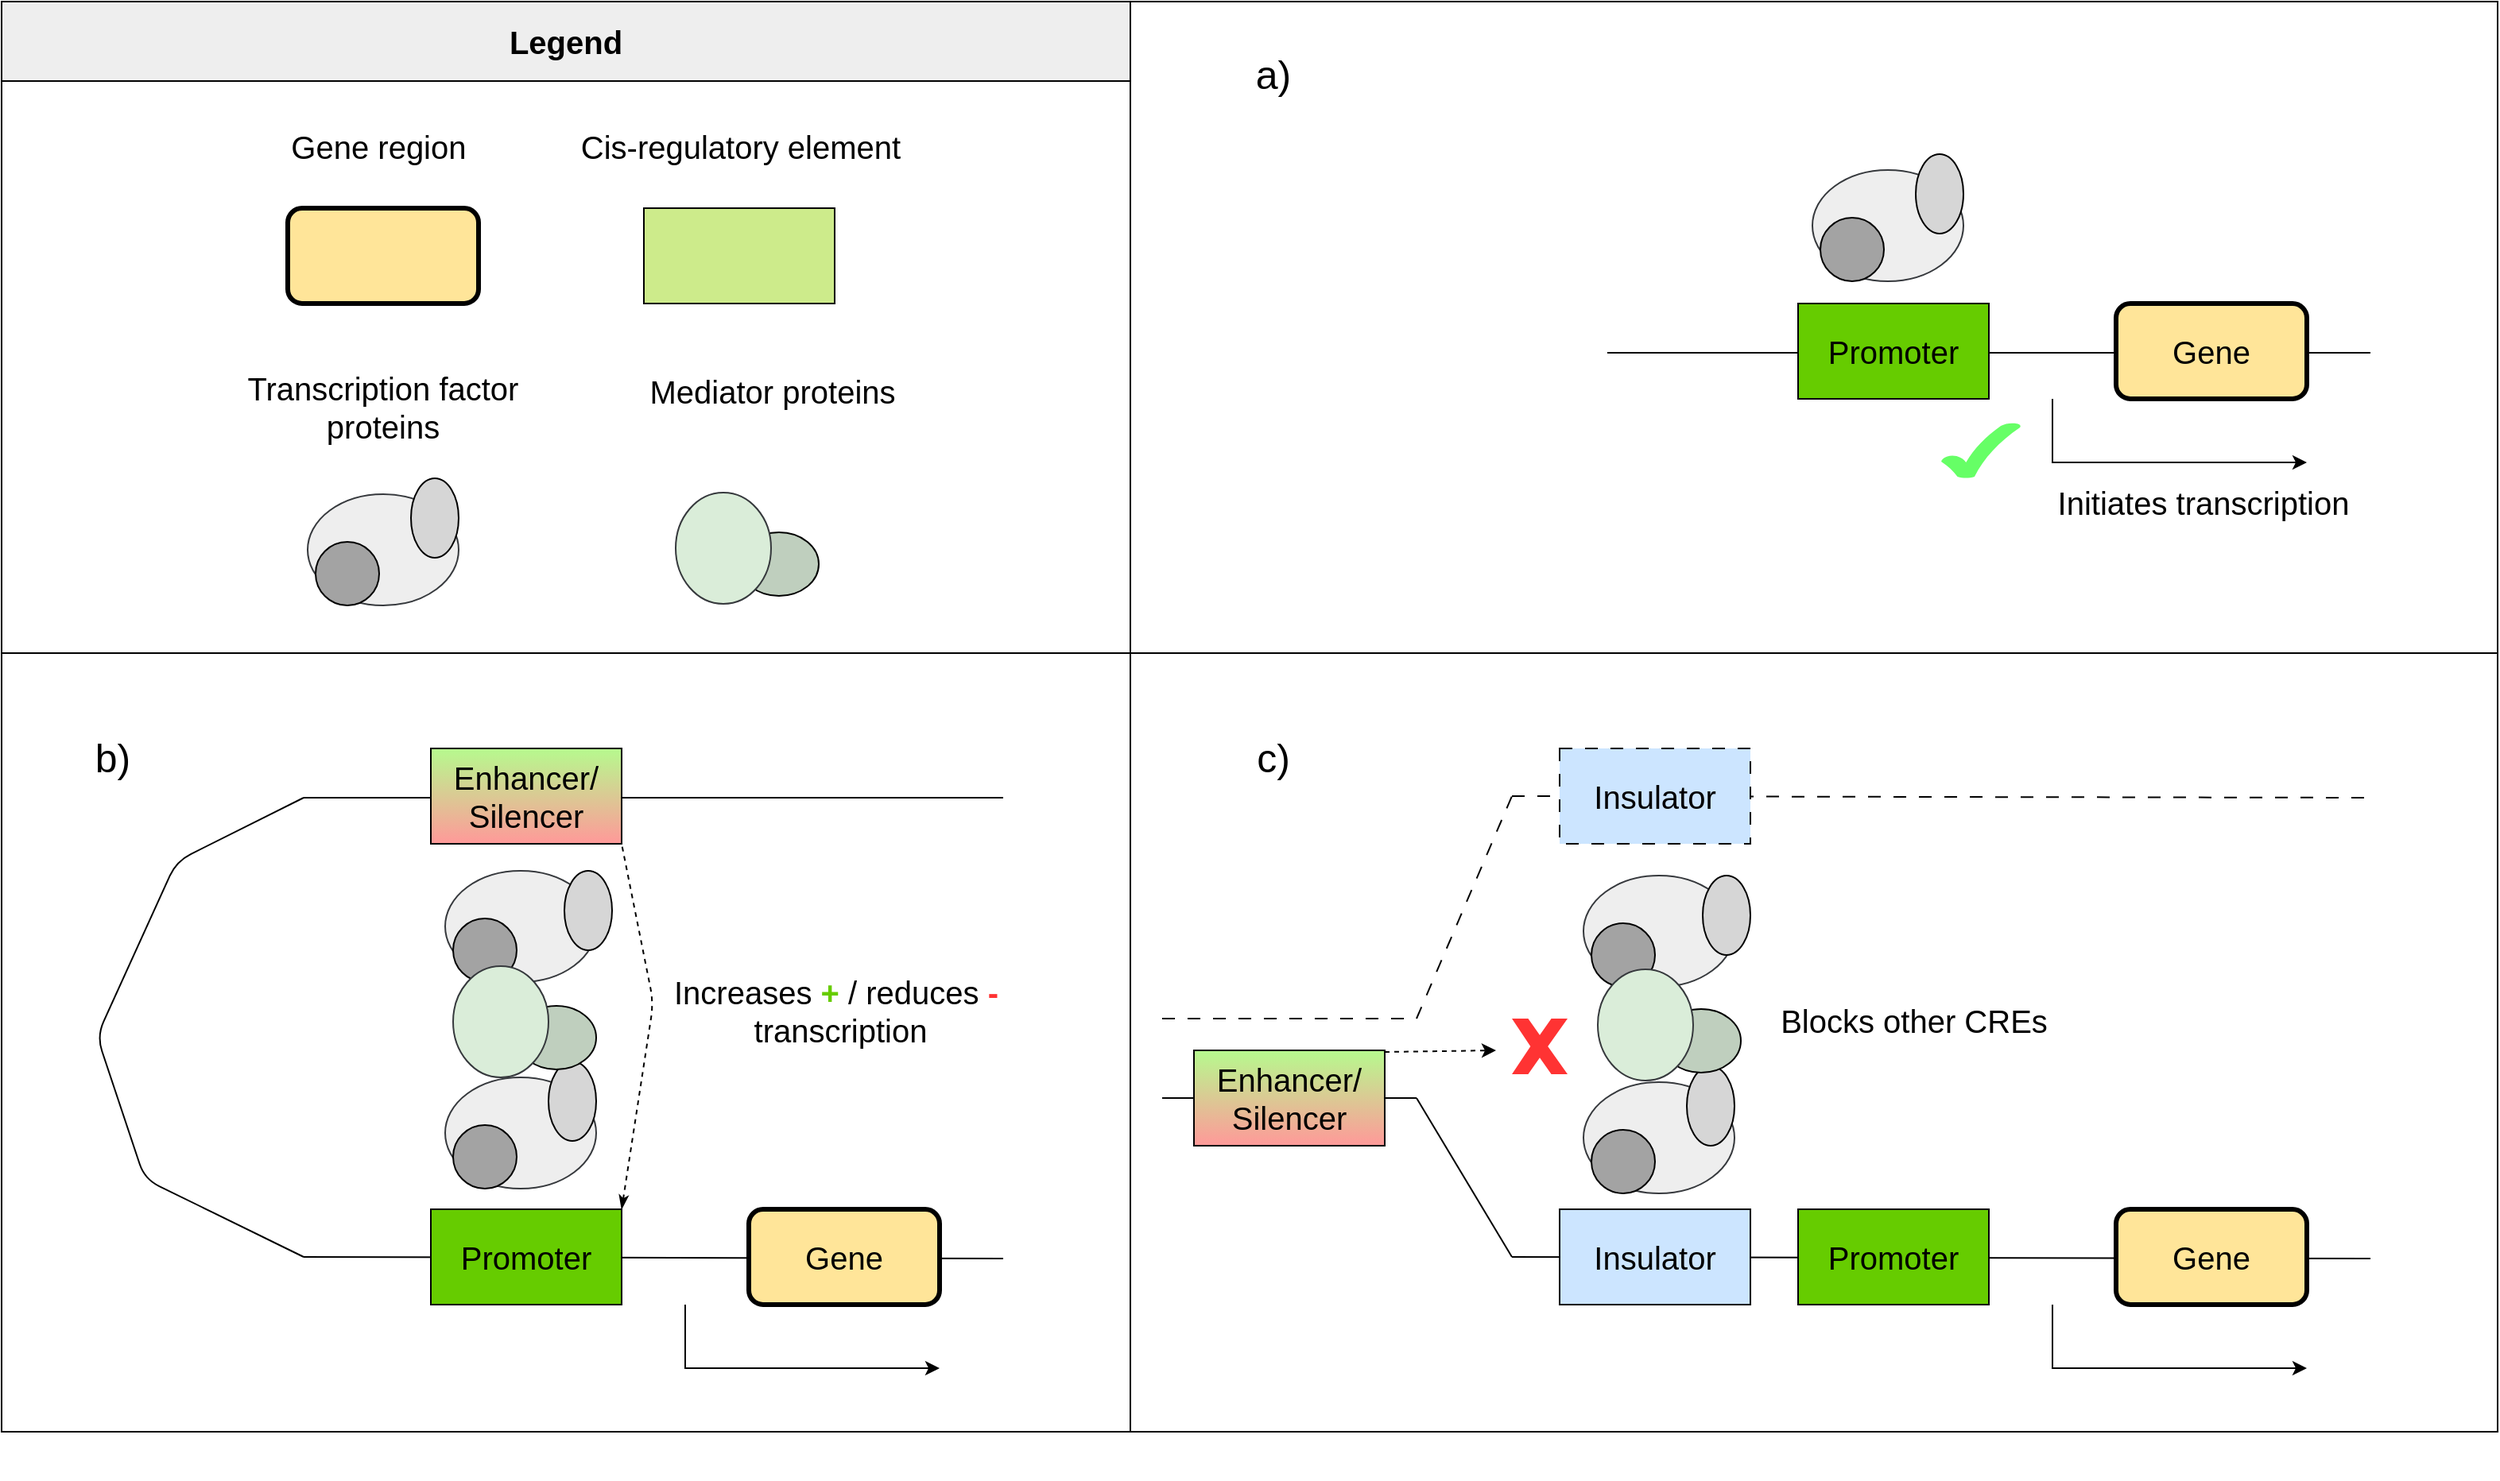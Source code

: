 <mxfile version="28.1.1">
  <diagram name="Page-1" id="NqzVmkWYA9Un-F-A4Mzx">
    <mxGraphModel dx="1715" dy="963" grid="1" gridSize="10" guides="1" tooltips="1" connect="1" arrows="1" fold="1" page="1" pageScale="1" pageWidth="3300" pageHeight="4681" math="0" shadow="0">
      <root>
        <mxCell id="0" />
        <mxCell id="1" parent="0" />
        <mxCell id="06KPtgeZnoNECOeJjDOf-50" value="" style="shape=internalStorage;whiteSpace=wrap;html=1;backgroundOutline=1;dx=710;dy=410;" vertex="1" parent="1">
          <mxGeometry x="290" y="260" width="1570" height="900" as="geometry" />
        </mxCell>
        <mxCell id="06KPtgeZnoNECOeJjDOf-26" value="" style="ellipse;whiteSpace=wrap;html=1;fillColor=#eeeeee;strokeColor=#36393d;fillStyle=solid;" vertex="1" parent="1">
          <mxGeometry x="1429" y="366" width="95" height="70" as="geometry" />
        </mxCell>
        <mxCell id="schMxlsDzBp6fQwOlisN-5" value="" style="endArrow=none;html=1;rounded=0;" parent="1" edge="1">
          <mxGeometry width="50" height="50" relative="1" as="geometry">
            <mxPoint x="1300" y="481" as="sourcePoint" />
            <mxPoint x="1780" y="481" as="targetPoint" />
          </mxGeometry>
        </mxCell>
        <mxCell id="schMxlsDzBp6fQwOlisN-6" value="Promoter" style="rounded=0;whiteSpace=wrap;html=1;fontSize=20;fillColor=#66CC00;" parent="1" vertex="1">
          <mxGeometry x="1420" y="450" width="120" height="60" as="geometry" />
        </mxCell>
        <mxCell id="schMxlsDzBp6fQwOlisN-8" value="&lt;font style=&quot;font-size: 20px;&quot;&gt;Gene&lt;/font&gt;" style="rounded=1;whiteSpace=wrap;html=1;fillColor=#FFE599;glass=0;strokeWidth=3;" parent="1" vertex="1">
          <mxGeometry x="1620" y="450" width="120" height="60" as="geometry" />
        </mxCell>
        <mxCell id="schMxlsDzBp6fQwOlisN-10" value="" style="endArrow=classic;html=1;rounded=0;strokeWidth=1;" parent="1" edge="1">
          <mxGeometry width="50" height="50" relative="1" as="geometry">
            <mxPoint x="1580" y="510" as="sourcePoint" />
            <mxPoint x="1740" y="550" as="targetPoint" />
            <Array as="points">
              <mxPoint x="1580" y="550" />
            </Array>
          </mxGeometry>
        </mxCell>
        <mxCell id="schMxlsDzBp6fQwOlisN-23" value="Initiates transcription" style="text;html=1;align=center;verticalAlign=middle;whiteSpace=wrap;rounded=0;fontSize=20;" parent="1" vertex="1">
          <mxGeometry x="1550" y="560" width="250" height="30" as="geometry" />
        </mxCell>
        <mxCell id="schMxlsDzBp6fQwOlisN-24" value="" style="endArrow=none;html=1;rounded=0;" parent="1" edge="1">
          <mxGeometry width="50" height="50" relative="1" as="geometry">
            <mxPoint x="480" y="1050" as="sourcePoint" />
            <mxPoint x="920" y="1051" as="targetPoint" />
          </mxGeometry>
        </mxCell>
        <mxCell id="schMxlsDzBp6fQwOlisN-25" value="Promoter" style="rounded=0;whiteSpace=wrap;html=1;fontSize=20;fillColor=#66CC00;" parent="1" vertex="1">
          <mxGeometry x="560" y="1020" width="120" height="60" as="geometry" />
        </mxCell>
        <mxCell id="schMxlsDzBp6fQwOlisN-27" value="Gene" style="rounded=1;whiteSpace=wrap;html=1;fontSize=20;fillColor=#FFE599;glass=0;strokeWidth=3;" parent="1" vertex="1">
          <mxGeometry x="760" y="1020" width="120" height="60" as="geometry" />
        </mxCell>
        <mxCell id="schMxlsDzBp6fQwOlisN-36" value="" style="endArrow=none;html=1;rounded=0;" parent="1" edge="1">
          <mxGeometry width="50" height="50" relative="1" as="geometry">
            <mxPoint x="480" y="761" as="sourcePoint" />
            <mxPoint x="920" y="761" as="targetPoint" />
          </mxGeometry>
        </mxCell>
        <mxCell id="schMxlsDzBp6fQwOlisN-37" value="" style="endArrow=none;html=1;rounded=1;curved=0;" parent="1" edge="1">
          <mxGeometry width="50" height="50" relative="1" as="geometry">
            <mxPoint x="480" y="1050" as="sourcePoint" />
            <mxPoint x="480" y="761" as="targetPoint" />
            <Array as="points">
              <mxPoint x="380" y="1001" />
              <mxPoint x="350" y="911" />
              <mxPoint x="400" y="801" />
            </Array>
          </mxGeometry>
        </mxCell>
        <mxCell id="schMxlsDzBp6fQwOlisN-49" value="" style="endArrow=classic;html=1;rounded=0;strokeWidth=1;" parent="1" edge="1">
          <mxGeometry width="50" height="50" relative="1" as="geometry">
            <mxPoint x="720" y="1080" as="sourcePoint" />
            <mxPoint x="880" y="1120" as="targetPoint" />
            <Array as="points">
              <mxPoint x="720" y="1120" />
            </Array>
          </mxGeometry>
        </mxCell>
        <mxCell id="schMxlsDzBp6fQwOlisN-51" value="Increases&amp;nbsp;&lt;span&gt;&lt;b&gt;&lt;font style=&quot;color: rgb(102, 204, 0);&quot;&gt;+&lt;/font&gt;&lt;/b&gt;&lt;font style=&quot;color: rgb(102, 204, 0);&quot;&gt;&amp;nbsp;&lt;/font&gt;&lt;/span&gt;/ reduces &lt;font style=&quot;color: rgb(255, 51, 51);&quot;&gt;&lt;b&gt;-&lt;/b&gt;&lt;/font&gt;&lt;br&gt;&amp;nbsp;transcription" style="text;html=1;align=center;verticalAlign=middle;whiteSpace=wrap;rounded=0;fontSize=20;" parent="1" vertex="1">
          <mxGeometry x="690" y="880" width="250" height="30" as="geometry" />
        </mxCell>
        <mxCell id="schMxlsDzBp6fQwOlisN-67" value="Blocks other CREs" style="text;html=1;align=center;verticalAlign=middle;whiteSpace=wrap;rounded=0;fontSize=20;" parent="1" vertex="1">
          <mxGeometry x="1367.5" y="886" width="250" height="30" as="geometry" />
        </mxCell>
        <mxCell id="schMxlsDzBp6fQwOlisN-68" value="" style="endArrow=none;html=1;rounded=0;" parent="1" edge="1">
          <mxGeometry width="50" height="50" relative="1" as="geometry">
            <mxPoint x="1240" y="1050" as="sourcePoint" />
            <mxPoint x="1780" y="1051" as="targetPoint" />
          </mxGeometry>
        </mxCell>
        <mxCell id="schMxlsDzBp6fQwOlisN-69" value="Promoter" style="rounded=0;whiteSpace=wrap;html=1;fontSize=20;fillColor=#66CC00;" parent="1" vertex="1">
          <mxGeometry x="1420" y="1020" width="120" height="60" as="geometry" />
        </mxCell>
        <mxCell id="schMxlsDzBp6fQwOlisN-70" value="Gene" style="rounded=1;whiteSpace=wrap;html=1;fontSize=20;fillColor=#FFE599;glass=0;strokeWidth=3;" parent="1" vertex="1">
          <mxGeometry x="1620" y="1020" width="120" height="60" as="geometry" />
        </mxCell>
        <mxCell id="schMxlsDzBp6fQwOlisN-71" value="" style="ellipse;whiteSpace=wrap;html=1;fillColor=#eeeeee;strokeColor=#36393d;fillStyle=solid;" parent="1" vertex="1">
          <mxGeometry x="1285" y="940" width="95" height="70" as="geometry" />
        </mxCell>
        <mxCell id="schMxlsDzBp6fQwOlisN-72" value="" style="ellipse;whiteSpace=wrap;html=1;fillColor=#A3A3A3;" parent="1" vertex="1">
          <mxGeometry x="1290" y="970" width="40" height="40" as="geometry" />
        </mxCell>
        <mxCell id="schMxlsDzBp6fQwOlisN-73" value="" style="ellipse;whiteSpace=wrap;html=1;fillColor=#D6D6D6;" parent="1" vertex="1">
          <mxGeometry x="1350" y="930" width="30" height="50" as="geometry" />
        </mxCell>
        <mxCell id="schMxlsDzBp6fQwOlisN-74" value="" style="endArrow=none;html=1;rounded=0;dashed=1;dashPattern=8 8;" parent="1" edge="1">
          <mxGeometry width="50" height="50" relative="1" as="geometry">
            <mxPoint x="1240" y="760" as="sourcePoint" />
            <mxPoint x="1780" y="761" as="targetPoint" />
          </mxGeometry>
        </mxCell>
        <mxCell id="schMxlsDzBp6fQwOlisN-76" value="Insulator" style="rounded=0;whiteSpace=wrap;html=1;fontSize=20;dashed=1;dashPattern=8 8;fillColor=#CCE5FF;" parent="1" vertex="1">
          <mxGeometry x="1270" y="730" width="120" height="60" as="geometry" />
        </mxCell>
        <mxCell id="schMxlsDzBp6fQwOlisN-77" value="" style="ellipse;whiteSpace=wrap;html=1;fillColor=#eeeeee;strokeColor=#36393d;" parent="1" vertex="1">
          <mxGeometry x="1285" y="810" width="95" height="70" as="geometry" />
        </mxCell>
        <mxCell id="schMxlsDzBp6fQwOlisN-78" value="" style="ellipse;whiteSpace=wrap;html=1;fillColor=#A3A3A3;" parent="1" vertex="1">
          <mxGeometry x="1290" y="840" width="40" height="40" as="geometry" />
        </mxCell>
        <mxCell id="schMxlsDzBp6fQwOlisN-81" value="" style="ellipse;whiteSpace=wrap;html=1;fillColor=#D6D6D6;" parent="1" vertex="1">
          <mxGeometry x="1360" y="810" width="30" height="50" as="geometry" />
        </mxCell>
        <mxCell id="schMxlsDzBp6fQwOlisN-82" value="" style="endArrow=classic;html=1;rounded=0;strokeWidth=1;" parent="1" edge="1">
          <mxGeometry width="50" height="50" relative="1" as="geometry">
            <mxPoint x="1580" y="1080" as="sourcePoint" />
            <mxPoint x="1740" y="1120" as="targetPoint" />
            <Array as="points">
              <mxPoint x="1580" y="1120" />
            </Array>
          </mxGeometry>
        </mxCell>
        <mxCell id="schMxlsDzBp6fQwOlisN-86" value="" style="endArrow=none;html=1;rounded=0;dashed=1;dashPattern=8 8;" parent="1" edge="1">
          <mxGeometry width="50" height="50" relative="1" as="geometry">
            <mxPoint x="1180" y="900" as="sourcePoint" />
            <mxPoint x="1240" y="760" as="targetPoint" />
          </mxGeometry>
        </mxCell>
        <mxCell id="schMxlsDzBp6fQwOlisN-87" value="" style="endArrow=none;html=1;rounded=0;" parent="1" edge="1">
          <mxGeometry width="50" height="50" relative="1" as="geometry">
            <mxPoint x="1240" y="1050" as="sourcePoint" />
            <mxPoint x="1180" y="950" as="targetPoint" />
          </mxGeometry>
        </mxCell>
        <mxCell id="schMxlsDzBp6fQwOlisN-88" value="Insulator" style="rounded=0;whiteSpace=wrap;html=1;fontSize=20;fillColor=#CCE5FF;" parent="1" vertex="1">
          <mxGeometry x="1270" y="1020" width="120" height="60" as="geometry" />
        </mxCell>
        <mxCell id="schMxlsDzBp6fQwOlisN-89" value="" style="endArrow=none;html=1;rounded=0;dashed=1;dashPattern=8 8;" parent="1" edge="1">
          <mxGeometry width="50" height="50" relative="1" as="geometry">
            <mxPoint x="1020" y="900" as="sourcePoint" />
            <mxPoint x="1180" y="900" as="targetPoint" />
          </mxGeometry>
        </mxCell>
        <mxCell id="schMxlsDzBp6fQwOlisN-91" value="" style="endArrow=none;html=1;rounded=0;" parent="1" edge="1">
          <mxGeometry width="50" height="50" relative="1" as="geometry">
            <mxPoint x="1160" y="950" as="sourcePoint" />
            <mxPoint x="1180" y="950" as="targetPoint" />
          </mxGeometry>
        </mxCell>
        <mxCell id="06KPtgeZnoNECOeJjDOf-2" value="" style="endArrow=none;html=1;rounded=1;exitX=1;exitY=0;exitDx=0;exitDy=0;entryX=1;entryY=1;entryDx=0;entryDy=0;curved=0;startArrow=classicThin;startFill=1;dashed=1;" edge="1" parent="1" source="schMxlsDzBp6fQwOlisN-25" target="schMxlsDzBp6fQwOlisN-38">
          <mxGeometry width="50" height="50" relative="1" as="geometry">
            <mxPoint x="570" y="890" as="sourcePoint" />
            <mxPoint x="620" y="840" as="targetPoint" />
            <Array as="points">
              <mxPoint x="700" y="890" />
            </Array>
          </mxGeometry>
        </mxCell>
        <mxCell id="06KPtgeZnoNECOeJjDOf-6" value="" style="endArrow=classic;html=1;rounded=0;exitX=1;exitY=0;exitDx=0;exitDy=0;dashed=1;" edge="1" parent="1">
          <mxGeometry width="50" height="50" relative="1" as="geometry">
            <mxPoint x="1160" y="921" as="sourcePoint" />
            <mxPoint x="1230" y="920" as="targetPoint" />
          </mxGeometry>
        </mxCell>
        <mxCell id="06KPtgeZnoNECOeJjDOf-10" value="" style="verticalLabelPosition=bottom;verticalAlign=top;html=1;shape=mxgraph.basic.x;fillColor=#FF3333;strokeColor=none;" vertex="1" parent="1">
          <mxGeometry x="1240" y="900" width="35" height="35" as="geometry" />
        </mxCell>
        <mxCell id="06KPtgeZnoNECOeJjDOf-11" value="" style="verticalLabelPosition=bottom;verticalAlign=top;html=1;shape=mxgraph.basic.tick;strokeColor=none;fillColor=#66FF66;" vertex="1" parent="1">
          <mxGeometry x="1510" y="525" width="50" height="35" as="geometry" />
        </mxCell>
        <mxCell id="schMxlsDzBp6fQwOlisN-38" value="Enhancer/&lt;br&gt;Silencer" style="rounded=0;whiteSpace=wrap;html=1;fontSize=20;fillStyle=solid;gradientColor=#FF9999;gradientDirection=south;fillColor=#B6FA8E;" parent="1" vertex="1">
          <mxGeometry x="560" y="730" width="120" height="60" as="geometry" />
        </mxCell>
        <mxCell id="06KPtgeZnoNECOeJjDOf-16" value="" style="endArrow=none;html=1;rounded=0;" edge="1" parent="1">
          <mxGeometry width="50" height="50" relative="1" as="geometry">
            <mxPoint x="1020" y="950" as="sourcePoint" />
            <mxPoint x="1040" y="950" as="targetPoint" />
          </mxGeometry>
        </mxCell>
        <mxCell id="06KPtgeZnoNECOeJjDOf-17" value="" style="ellipse;whiteSpace=wrap;html=1;fillColor=#eeeeee;strokeColor=#36393d;fillStyle=solid;" vertex="1" parent="1">
          <mxGeometry x="569" y="937" width="95" height="70" as="geometry" />
        </mxCell>
        <mxCell id="06KPtgeZnoNECOeJjDOf-18" value="" style="ellipse;whiteSpace=wrap;html=1;fillColor=#A3A3A3;" vertex="1" parent="1">
          <mxGeometry x="574" y="967" width="40" height="40" as="geometry" />
        </mxCell>
        <mxCell id="06KPtgeZnoNECOeJjDOf-19" value="" style="ellipse;whiteSpace=wrap;html=1;fillColor=#D6D6D6;" vertex="1" parent="1">
          <mxGeometry x="634" y="927" width="30" height="50" as="geometry" />
        </mxCell>
        <mxCell id="06KPtgeZnoNECOeJjDOf-20" value="" style="ellipse;whiteSpace=wrap;html=1;fillColor=#eeeeee;strokeColor=#36393d;" vertex="1" parent="1">
          <mxGeometry x="569" y="807" width="95" height="70" as="geometry" />
        </mxCell>
        <mxCell id="06KPtgeZnoNECOeJjDOf-21" value="" style="ellipse;whiteSpace=wrap;html=1;fillColor=#A3A3A3;" vertex="1" parent="1">
          <mxGeometry x="574" y="837" width="40" height="40" as="geometry" />
        </mxCell>
        <mxCell id="06KPtgeZnoNECOeJjDOf-22" value="" style="ellipse;whiteSpace=wrap;html=1;fillColor=#BFCFBE;" vertex="1" parent="1">
          <mxGeometry x="614" y="892" width="50" height="40" as="geometry" />
        </mxCell>
        <mxCell id="06KPtgeZnoNECOeJjDOf-23" value="" style="ellipse;whiteSpace=wrap;html=1;fillColor=#DAEDD9;strokeColor=#36393d;" vertex="1" parent="1">
          <mxGeometry x="574" y="867" width="60" height="70" as="geometry" />
        </mxCell>
        <mxCell id="06KPtgeZnoNECOeJjDOf-24" value="" style="ellipse;whiteSpace=wrap;html=1;fillColor=#D6D6D6;" vertex="1" parent="1">
          <mxGeometry x="644" y="807" width="30" height="50" as="geometry" />
        </mxCell>
        <mxCell id="06KPtgeZnoNECOeJjDOf-25" value="" style="ellipse;whiteSpace=wrap;html=1;fillColor=#A3A3A3;" vertex="1" parent="1">
          <mxGeometry x="1434" y="396" width="40" height="40" as="geometry" />
        </mxCell>
        <mxCell id="06KPtgeZnoNECOeJjDOf-27" value="" style="ellipse;whiteSpace=wrap;html=1;fillColor=#D6D6D6;" vertex="1" parent="1">
          <mxGeometry x="1494" y="356" width="30" height="50" as="geometry" />
        </mxCell>
        <mxCell id="06KPtgeZnoNECOeJjDOf-28" value="Enhancer/&lt;br&gt;Silencer" style="rounded=0;whiteSpace=wrap;html=1;fontSize=20;fillStyle=solid;gradientColor=#FF9999;gradientDirection=south;fillColor=#B6FA8E;" vertex="1" parent="1">
          <mxGeometry x="1040" y="920" width="120" height="60" as="geometry" />
        </mxCell>
        <mxCell id="06KPtgeZnoNECOeJjDOf-29" value="" style="rounded=1;whiteSpace=wrap;html=1;fillColor=#FFE599;glass=0;strokeWidth=3;" vertex="1" parent="1">
          <mxGeometry x="470" y="390" width="120" height="60" as="geometry" />
        </mxCell>
        <mxCell id="06KPtgeZnoNECOeJjDOf-30" value="Gene region&amp;nbsp;" style="text;html=1;align=center;verticalAlign=middle;whiteSpace=wrap;rounded=0;fontSize=20;" vertex="1" parent="1">
          <mxGeometry x="460" y="336" width="140" height="30" as="geometry" />
        </mxCell>
        <mxCell id="06KPtgeZnoNECOeJjDOf-31" value="" style="rounded=0;whiteSpace=wrap;html=1;fontSize=20;fillColor=#cdeb8b;strokeColor=#000000;" vertex="1" parent="1">
          <mxGeometry x="694" y="390" width="120" height="60" as="geometry" />
        </mxCell>
        <mxCell id="06KPtgeZnoNECOeJjDOf-32" value="Cis-regulatory element" style="text;html=1;align=center;verticalAlign=middle;whiteSpace=wrap;rounded=0;fontSize=20;" vertex="1" parent="1">
          <mxGeometry x="640" y="336" width="230" height="30" as="geometry" />
        </mxCell>
        <mxCell id="06KPtgeZnoNECOeJjDOf-33" value="" style="ellipse;whiteSpace=wrap;html=1;fillColor=#eeeeee;strokeColor=#36393d;fillStyle=solid;" vertex="1" parent="1">
          <mxGeometry x="482.5" y="570" width="95" height="70" as="geometry" />
        </mxCell>
        <mxCell id="06KPtgeZnoNECOeJjDOf-34" value="" style="ellipse;whiteSpace=wrap;html=1;fillColor=#A3A3A3;" vertex="1" parent="1">
          <mxGeometry x="487.5" y="600" width="40" height="40" as="geometry" />
        </mxCell>
        <mxCell id="06KPtgeZnoNECOeJjDOf-35" value="" style="ellipse;whiteSpace=wrap;html=1;fillColor=#D6D6D6;" vertex="1" parent="1">
          <mxGeometry x="547.5" y="560" width="30" height="50" as="geometry" />
        </mxCell>
        <mxCell id="06KPtgeZnoNECOeJjDOf-36" value="Transcription factor proteins" style="text;html=1;align=center;verticalAlign=middle;whiteSpace=wrap;rounded=0;fontSize=20;" vertex="1" parent="1">
          <mxGeometry x="415" y="500" width="230" height="30" as="geometry" />
        </mxCell>
        <mxCell id="06KPtgeZnoNECOeJjDOf-37" value="Mediator proteins" style="text;html=1;align=center;verticalAlign=middle;whiteSpace=wrap;rounded=0;fontSize=20;" vertex="1" parent="1">
          <mxGeometry x="660" y="490" width="230" height="30" as="geometry" />
        </mxCell>
        <mxCell id="06KPtgeZnoNECOeJjDOf-38" value="" style="ellipse;whiteSpace=wrap;html=1;fillColor=#BFCFBE;" vertex="1" parent="1">
          <mxGeometry x="1334" y="894" width="50" height="40" as="geometry" />
        </mxCell>
        <mxCell id="06KPtgeZnoNECOeJjDOf-39" value="" style="ellipse;whiteSpace=wrap;html=1;fillColor=#DAEDD9;strokeColor=#36393d;" vertex="1" parent="1">
          <mxGeometry x="1294" y="869" width="60" height="70" as="geometry" />
        </mxCell>
        <mxCell id="06KPtgeZnoNECOeJjDOf-40" value="" style="ellipse;whiteSpace=wrap;html=1;fillColor=#BFCFBE;" vertex="1" parent="1">
          <mxGeometry x="754" y="594" width="50" height="40" as="geometry" />
        </mxCell>
        <mxCell id="06KPtgeZnoNECOeJjDOf-41" value="" style="ellipse;whiteSpace=wrap;html=1;fillColor=#DAEDD9;strokeColor=#36393d;" vertex="1" parent="1">
          <mxGeometry x="714" y="569" width="60" height="70" as="geometry" />
        </mxCell>
        <mxCell id="06KPtgeZnoNECOeJjDOf-46" value="&lt;b&gt;&lt;font style=&quot;font-size: 20px;&quot;&gt;Legend&lt;/font&gt;&lt;/b&gt;" style="text;html=1;align=center;verticalAlign=middle;whiteSpace=wrap;rounded=0;strokeColor=#000000;fillColor=#eeeeee;" vertex="1" parent="1">
          <mxGeometry x="290" y="260" width="710" height="50" as="geometry" />
        </mxCell>
        <mxCell id="06KPtgeZnoNECOeJjDOf-47" value="a)" style="text;html=1;align=center;verticalAlign=middle;whiteSpace=wrap;rounded=0;fontSize=25;" vertex="1" parent="1">
          <mxGeometry x="1060" y="290" width="60" height="30" as="geometry" />
        </mxCell>
        <mxCell id="06KPtgeZnoNECOeJjDOf-48" value="c)" style="text;html=1;align=center;verticalAlign=middle;whiteSpace=wrap;rounded=0;fontSize=25;" vertex="1" parent="1">
          <mxGeometry x="1060" y="720" width="60" height="30" as="geometry" />
        </mxCell>
        <mxCell id="06KPtgeZnoNECOeJjDOf-49" value="b)" style="text;html=1;align=center;verticalAlign=middle;whiteSpace=wrap;rounded=0;fontSize=25;" vertex="1" parent="1">
          <mxGeometry x="330" y="720" width="60" height="30" as="geometry" />
        </mxCell>
        <mxCell id="06KPtgeZnoNECOeJjDOf-51" value="" style="rounded=0;whiteSpace=wrap;html=1;fillColor=none;strokeColor=none;" vertex="1" parent="1">
          <mxGeometry x="300" y="1170" width="1520" height="20" as="geometry" />
        </mxCell>
      </root>
    </mxGraphModel>
  </diagram>
</mxfile>

